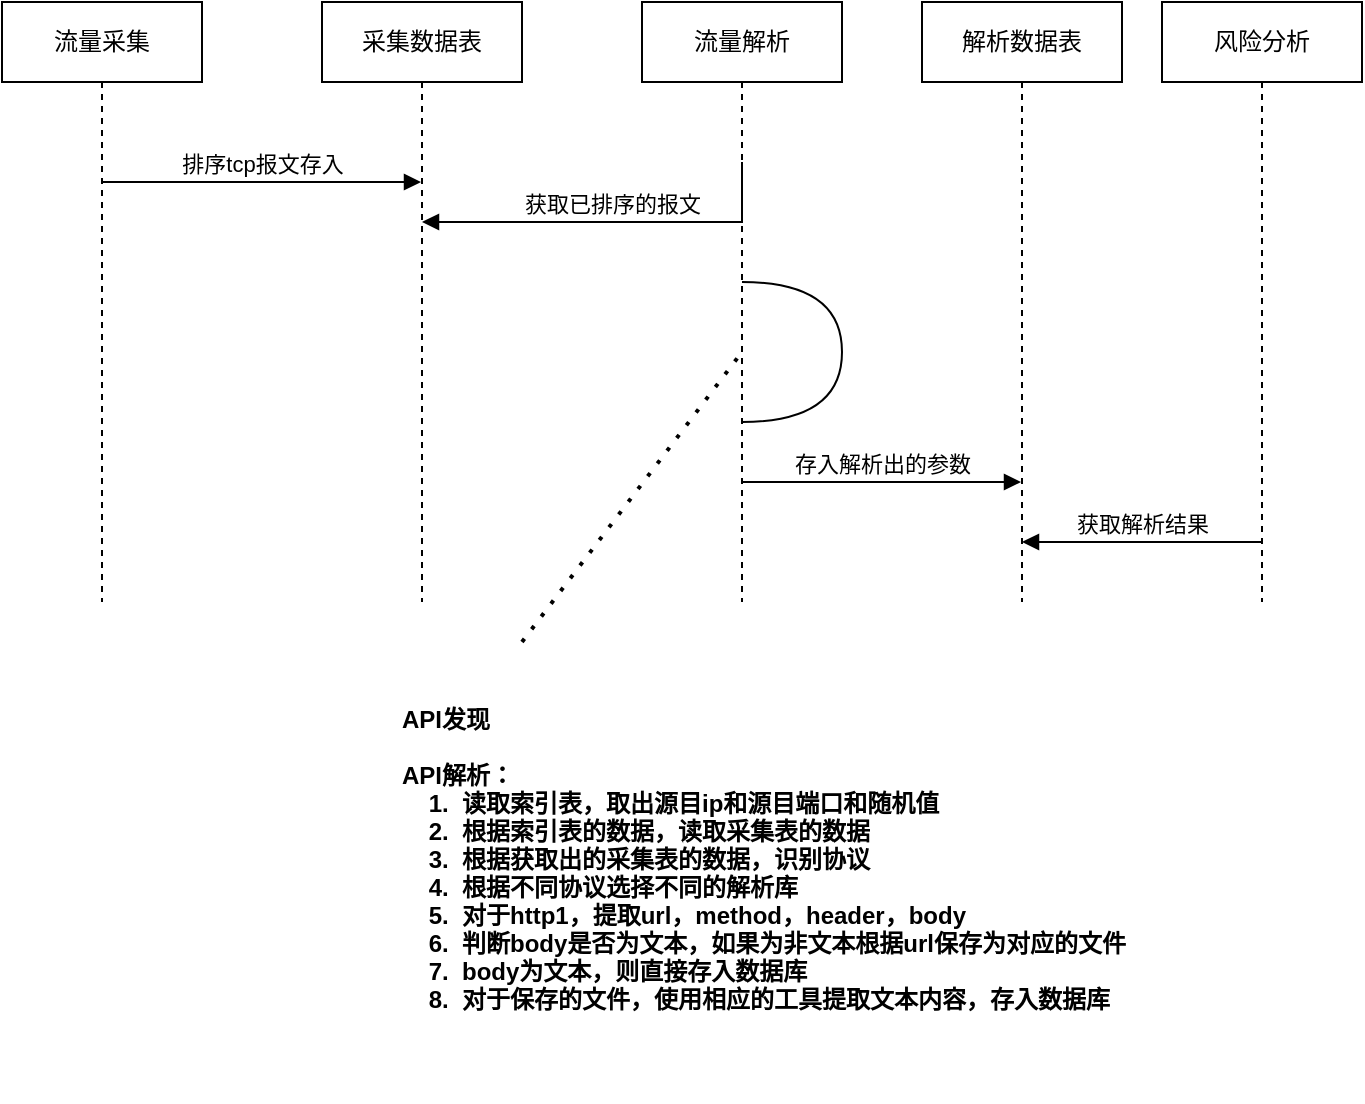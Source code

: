 <mxfile version="20.8.23" type="github">
  <diagram id="kgpKYQtTHZ0yAKxKKP6v" name="Page-1">
    <mxGraphModel dx="968" dy="745" grid="1" gridSize="10" guides="1" tooltips="1" connect="1" arrows="1" fold="1" page="1" pageScale="1" pageWidth="850" pageHeight="1100" math="0" shadow="0">
      <root>
        <mxCell id="0" />
        <mxCell id="1" parent="0" />
        <mxCell id="Zyssp2xTZlaCK_Lh6rSp-5" value="流量解析" style="shape=umlLifeline;perimeter=lifelinePerimeter;whiteSpace=wrap;html=1;container=1;dropTarget=0;collapsible=0;recursiveResize=0;outlineConnect=0;portConstraint=eastwest;newEdgeStyle={&quot;edgeStyle&quot;:&quot;elbowEdgeStyle&quot;,&quot;elbow&quot;:&quot;vertical&quot;,&quot;curved&quot;:0,&quot;rounded&quot;:0};" vertex="1" parent="1">
          <mxGeometry x="460" y="60" width="100" height="300" as="geometry" />
        </mxCell>
        <mxCell id="Zyssp2xTZlaCK_Lh6rSp-6" value="风险分析" style="shape=umlLifeline;perimeter=lifelinePerimeter;whiteSpace=wrap;html=1;container=1;dropTarget=0;collapsible=0;recursiveResize=0;outlineConnect=0;portConstraint=eastwest;newEdgeStyle={&quot;edgeStyle&quot;:&quot;elbowEdgeStyle&quot;,&quot;elbow&quot;:&quot;vertical&quot;,&quot;curved&quot;:0,&quot;rounded&quot;:0};" vertex="1" parent="1">
          <mxGeometry x="720" y="60" width="100" height="300" as="geometry" />
        </mxCell>
        <mxCell id="Zyssp2xTZlaCK_Lh6rSp-7" value="流量采集" style="shape=umlLifeline;perimeter=lifelinePerimeter;whiteSpace=wrap;html=1;container=1;dropTarget=0;collapsible=0;recursiveResize=0;outlineConnect=0;portConstraint=eastwest;newEdgeStyle={&quot;edgeStyle&quot;:&quot;elbowEdgeStyle&quot;,&quot;elbow&quot;:&quot;vertical&quot;,&quot;curved&quot;:0,&quot;rounded&quot;:0};" vertex="1" parent="1">
          <mxGeometry x="140" y="60" width="100" height="300" as="geometry" />
        </mxCell>
        <mxCell id="Zyssp2xTZlaCK_Lh6rSp-8" value="采集数据表" style="shape=umlLifeline;perimeter=lifelinePerimeter;whiteSpace=wrap;html=1;container=1;dropTarget=0;collapsible=0;recursiveResize=0;outlineConnect=0;portConstraint=eastwest;newEdgeStyle={&quot;edgeStyle&quot;:&quot;elbowEdgeStyle&quot;,&quot;elbow&quot;:&quot;vertical&quot;,&quot;curved&quot;:0,&quot;rounded&quot;:0};" vertex="1" parent="1">
          <mxGeometry x="300" y="60" width="100" height="300" as="geometry" />
        </mxCell>
        <mxCell id="Zyssp2xTZlaCK_Lh6rSp-10" value="排序tcp报文存入" style="html=1;verticalAlign=bottom;endArrow=block;edgeStyle=elbowEdgeStyle;elbow=vertical;curved=0;rounded=0;exitX=0.5;exitY=0.3;exitDx=0;exitDy=0;exitPerimeter=0;" edge="1" parent="1" source="Zyssp2xTZlaCK_Lh6rSp-7" target="Zyssp2xTZlaCK_Lh6rSp-8">
          <mxGeometry width="80" relative="1" as="geometry">
            <mxPoint x="200" y="150" as="sourcePoint" />
            <mxPoint x="280" y="150" as="targetPoint" />
          </mxGeometry>
        </mxCell>
        <mxCell id="Zyssp2xTZlaCK_Lh6rSp-11" value="获取已排序的报文" style="html=1;verticalAlign=bottom;endArrow=block;edgeStyle=elbowEdgeStyle;elbow=vertical;curved=0;rounded=0;" edge="1" parent="1" target="Zyssp2xTZlaCK_Lh6rSp-8">
          <mxGeometry width="80" relative="1" as="geometry">
            <mxPoint x="510" y="140" as="sourcePoint" />
            <mxPoint x="590" y="140" as="targetPoint" />
            <Array as="points">
              <mxPoint x="480" y="170" />
            </Array>
          </mxGeometry>
        </mxCell>
        <mxCell id="Zyssp2xTZlaCK_Lh6rSp-12" value="解析数据表" style="shape=umlLifeline;perimeter=lifelinePerimeter;whiteSpace=wrap;html=1;container=1;dropTarget=0;collapsible=0;recursiveResize=0;outlineConnect=0;portConstraint=eastwest;newEdgeStyle={&quot;edgeStyle&quot;:&quot;elbowEdgeStyle&quot;,&quot;elbow&quot;:&quot;vertical&quot;,&quot;curved&quot;:0,&quot;rounded&quot;:0};" vertex="1" parent="1">
          <mxGeometry x="600" y="60" width="100" height="300" as="geometry" />
        </mxCell>
        <mxCell id="Zyssp2xTZlaCK_Lh6rSp-14" value="" style="shape=requiredInterface;html=1;verticalLabelPosition=bottom;sketch=0;" vertex="1" parent="1">
          <mxGeometry x="510" y="200" width="50" height="70" as="geometry" />
        </mxCell>
        <mxCell id="Zyssp2xTZlaCK_Lh6rSp-15" value="API发现&#xa;&#xa;API解析：&#xa;    1.  读取索引表，取出源目ip和源目端口和随机值&#xa;    2.  根据索引表的数据，读取采集表的数据&#xa;    3.  根据获取出的采集表的数据，识别协议&#xa;    4.  根据不同协议选择不同的解析库&#xa;    5.  对于http1，提取url，method，header，body&#xa;    6.  判断body是否为文本，如果为非文本根据url保存为对应的文件&#xa;    7.  body为文本，则直接存入数据库&#xa;    8.  对于保存的文件，使用相应的工具提取文本内容，存入数据库&#xa;" style="text;align=left;fontStyle=1;verticalAlign=middle;spacingLeft=3;spacingRight=3;strokeColor=none;rotatable=0;points=[[0,0.5],[1,0.5]];portConstraint=eastwest;" vertex="1" parent="1">
          <mxGeometry x="335" y="380" width="400" height="230" as="geometry" />
        </mxCell>
        <mxCell id="Zyssp2xTZlaCK_Lh6rSp-16" value="" style="endArrow=none;dashed=1;html=1;dashPattern=1 3;strokeWidth=2;rounded=0;entryX=0;entryY=0.5;entryDx=0;entryDy=0;entryPerimeter=0;" edge="1" parent="1" target="Zyssp2xTZlaCK_Lh6rSp-14">
          <mxGeometry width="50" height="50" relative="1" as="geometry">
            <mxPoint x="400" y="380" as="sourcePoint" />
            <mxPoint x="450" y="330" as="targetPoint" />
          </mxGeometry>
        </mxCell>
        <mxCell id="Zyssp2xTZlaCK_Lh6rSp-17" value="存入解析出的参数" style="html=1;verticalAlign=bottom;endArrow=block;edgeStyle=elbowEdgeStyle;elbow=vertical;curved=0;rounded=0;" edge="1" parent="1" target="Zyssp2xTZlaCK_Lh6rSp-12">
          <mxGeometry width="80" relative="1" as="geometry">
            <mxPoint x="510" y="300" as="sourcePoint" />
            <mxPoint x="590" y="300" as="targetPoint" />
          </mxGeometry>
        </mxCell>
        <mxCell id="Zyssp2xTZlaCK_Lh6rSp-18" value="获取解析结果" style="html=1;verticalAlign=bottom;endArrow=block;edgeStyle=elbowEdgeStyle;elbow=vertical;curved=0;rounded=0;" edge="1" parent="1" source="Zyssp2xTZlaCK_Lh6rSp-6" target="Zyssp2xTZlaCK_Lh6rSp-12">
          <mxGeometry width="80" relative="1" as="geometry">
            <mxPoint x="770" y="280" as="sourcePoint" />
            <mxPoint x="850" y="280" as="targetPoint" />
            <Array as="points">
              <mxPoint x="710" y="330" />
              <mxPoint x="720" y="330" />
              <mxPoint x="720" y="330" />
            </Array>
          </mxGeometry>
        </mxCell>
      </root>
    </mxGraphModel>
  </diagram>
</mxfile>
